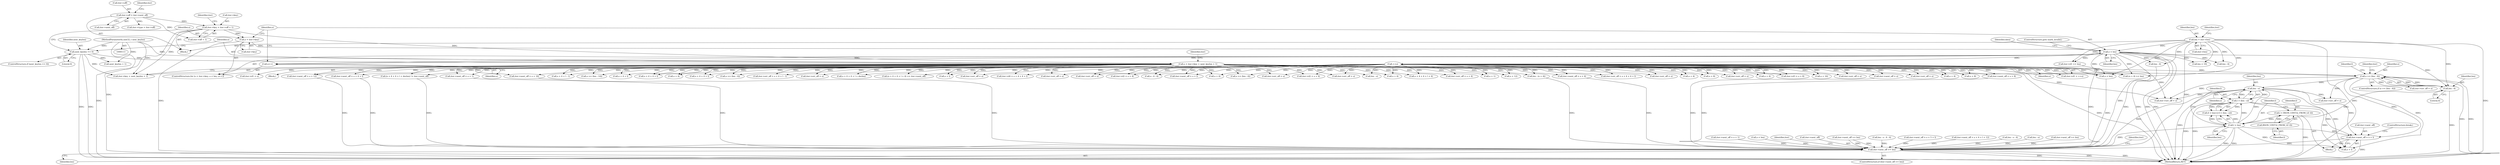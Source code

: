 digraph "0_mongo-c-driver_0d9a4d98bfdf4acd2c0138d4aaeb4e2e0934bd84@pointer" {
"1000563" [label="(Call,iter->next_off = o + l)"];
"1000553" [label="(Call,len - o)"];
"1000548" [label="(Call,l > len)"];
"1000542" [label="(Call,l = BSON_UINT32_FROM_LE (l))"];
"1000544" [label="(Call,BSON_UINT32_FROM_LE (l))"];
"1000520" [label="(Call,len - 4)"];
"1000150" [label="(Call,len = iter->len)"];
"1000209" [label="(Call,o < len)"];
"1000212" [label="(Call,o++)"];
"1000204" [label="(Call,o = iter->key)"];
"1000169" [label="(Call,iter->key = iter->off + 1)"];
"1000155" [label="(Call,iter->off = iter->next_off)"];
"1000518" [label="(Call,o >= (len - 4))"];
"1000225" [label="(Call,++o)"];
"1000230" [label="(Call,o = iter->key + next_keylen + 1)"];
"1000199" [label="(Call,next_keylen == 0)"];
"1000115" [label="(MethodParameterIn,uint32_t next_keylen)"];
"1000551" [label="(Call,l > (len - o))"];
"1001057" [label="(Call,iter->next_off >= len)"];
"1000554" [label="(Identifier,len)"];
"1000881" [label="(Call,iter->next_off = o + l)"];
"1000173" [label="(Call,iter->off + 1)"];
"1000213" [label="(Identifier,o)"];
"1000169" [label="(Call,iter->key = iter->off + 1)"];
"1000159" [label="(Call,iter->next_off)"];
"1000532" [label="(Identifier,l)"];
"1000716" [label="(Call,o >= (len - 4))"];
"1001065" [label="(Identifier,iter)"];
"1001026" [label="(Call,iter->next_off = o + 16)"];
"1000834" [label="(Call,iter->d2 = o + 4)"];
"1000150" [label="(Call,len = iter->len)"];
"1000156" [label="(Call,iter->off)"];
"1000704" [label="(Call,iter->next_off = o + 1)"];
"1001050" [label="(Call,iter->err_off = o)"];
"1000162" [label="(Call,iter->type = iter->off)"];
"1000819" [label="(Call,len < 19)"];
"1000871" [label="(Call,len - o)"];
"1000206" [label="(Call,iter->key)"];
"1000319" [label="(Call,o + 4)"];
"1000230" [label="(Call,o = iter->key + next_keylen + 1)"];
"1000212" [label="(Call,o++)"];
"1000940" [label="(Call,o + 4 + 4 + l + 4)"];
"1000557" [label="(Call,iter->err_off = o)"];
"1000157" [label="(Identifier,iter)"];
"1000547" [label="(Call,(l > len) || (l > (len - o)))"];
"1000953" [label="(Call,iter->err_off = o + 4)"];
"1000626" [label="(Call,o + 1)"];
"1000563" [label="(Call,iter->next_off = o + l)"];
"1000576" [label="(Call,o + 12)"];
"1000211" [label="(Identifier,len)"];
"1000317" [label="(Call,len - (o + 4))"];
"1001017" [label="(Call,iter->next_off = o + 4)"];
"1000555" [label="(Identifier,o)"];
"1001003" [label="(Call,iter->err_off = o + 4 + 4 + l)"];
"1000199" [label="(Call,next_keylen == 0)"];
"1000676" [label="(Call,o < len)"];
"1000548" [label="(Call,l > len)"];
"1000323" [label="(Call,iter->err_off = o)"];
"1000280" [label="(Call,o + 4)"];
"1000517" [label="(ControlStructure,if (o >= (len - 4)))"];
"1000226" [label="(Identifier,o)"];
"1000845" [label="(Call,o + 8)"];
"1000590" [label="(Call,iter->err_off = o)"];
"1000957" [label="(Call,o + 4)"];
"1000841" [label="(Call,iter->d3 = o + 8)"];
"1001030" [label="(Call,o + 16)"];
"1000221" [label="(Call,iter->d1 = ++o)"];
"1000564" [label="(Call,iter->next_off)"];
"1000285" [label="(Call,iter->err_off = o)"];
"1000210" [label="(Identifier,o)"];
"1000570" [label="(ControlStructure,break;)"];
"1000231" [label="(Identifier,o)"];
"1000524" [label="(Call,iter->err_off = o)"];
"1001071" [label="(Identifier,iter)"];
"1001058" [label="(Call,iter->next_off)"];
"1000520" [label="(Call,len - 4)"];
"1001038" [label="(Call,iter->next_off = o)"];
"1000265" [label="(Call,iter->next_off = o + 8)"];
"1000229" [label="(Block,)"];
"1000225" [label="(Call,++o)"];
"1000119" [label="(Block,)"];
"1000241" [label="(Identifier,iter)"];
"1000350" [label="(Call,iter->err_off = o)"];
"1000236" [label="(Call,next_keylen + 1)"];
"1000295" [label="(Call,o + 4)"];
"1000344" [label="(Call,iter->next_off >= len)"];
"1000232" [label="(Call,iter->key + next_keylen + 1)"];
"1000522" [label="(Literal,4)"];
"1001057" [label="(Call,iter->next_off >= len)"];
"1000269" [label="(Call,o + 8)"];
"1000151" [label="(Identifier,len)"];
"1000926" [label="(Call,o - 4 - 4)"];
"1000838" [label="(Call,o + 4)"];
"1000201" [label="(Literal,0)"];
"1000932" [label="(Call,iter->err_off = o)"];
"1001061" [label="(Identifier,len)"];
"1000376" [label="(Call,o + 4 + l - 1)"];
"1000822" [label="(Call,o >= (len - 14))"];
"1000333" [label="(Call,o + 4 + l)"];
"1000544" [label="(Call,BSON_UINT32_FROM_LE (l))"];
"1000392" [label="(Call,len - 4)"];
"1000924" [label="(Call,len - o - 4 - 4)"];
"1000521" [label="(Identifier,len)"];
"1000209" [label="(Call,o < len)"];
"1001007" [label="(Call,o + 4 + 4 + l)"];
"1000543" [label="(Identifier,l)"];
"1001021" [label="(Call,o + 4)"];
"1000965" [label="(Call,o + 4 + 4 + l)"];
"1000390" [label="(Call,o >= (len - 4))"];
"1000372" [label="(Call,iter->err_off = o + 4 + l - 1)"];
"1001094" [label="(MethodReturn,RET)"];
"1000170" [label="(Call,iter->key)"];
"1000526" [label="(Identifier,iter)"];
"1000550" [label="(Identifier,len)"];
"1000503" [label="(Call,iter->next_off = o + 5 + l)"];
"1000164" [label="(Identifier,iter)"];
"1000180" [label="(Identifier,iter)"];
"1000801" [label="(Call,iter->next_off = o + 4 + l + 12)"];
"1000758" [label="(Call,len - o - 4)"];
"1000205" [label="(Identifier,o)"];
"1001056" [label="(ControlStructure,if (iter->next_off >= len))"];
"1000875" [label="(Call,iter->err_off = o)"];
"1000204" [label="(Call,o = iter->key)"];
"1000990" [label="(Call,o + 4 + 4 + l + doclen)"];
"1000551" [label="(Call,l > (len - o))"];
"1000939" [label="(Call,(o + 4 + 4 + l + 4) >= iter->next_off)"];
"1000572" [label="(Call,iter->next_off = o + 12)"];
"1000718" [label="(Call,len - 4)"];
"1000203" [label="(ControlStructure,for (o = iter->key; o < len; o++))"];
"1000155" [label="(Call,iter->off = iter->next_off)"];
"1000641" [label="(Call,o < len)"];
"1000152" [label="(Call,iter->len)"];
"1000198" [label="(ControlStructure,if (next_keylen == 0))"];
"1000885" [label="(Call,o + l)"];
"1000552" [label="(Identifier,l)"];
"1000115" [label="(MethodParameterIn,uint32_t next_keylen)"];
"1000239" [label="(Call,iter->d1 = o)"];
"1000584" [label="(Call,iter->d1 >= len)"];
"1000279" [label="(Call,(o + 4) >= len)"];
"1000329" [label="(Call,iter->next_off = o + 4 + l)"];
"1000616" [label="(Call,iter->err_off = o)"];
"1000549" [label="(Identifier,l)"];
"1000961" [label="(Call,iter->d4 = o + 4 + 4 + l)"];
"1000989" [label="(Call,(o + 4 + 4 + l + doclen) != iter->next_off)"];
"1001063" [label="(Call,iter->err_off = o)"];
"1000828" [label="(Call,iter->err_off = o)"];
"1000200" [label="(Identifier,next_keylen)"];
"1000218" [label="(Identifier,data)"];
"1000545" [label="(Identifier,l)"];
"1000435" [label="(Call,len - o)"];
"1000519" [label="(Identifier,o)"];
"1000518" [label="(Call,o >= (len - 4))"];
"1000889" [label="(Call,iter->next_off >= len)"];
"1000553" [label="(Call,len - o)"];
"1000542" [label="(Call,l = BSON_UINT32_FROM_LE (l))"];
"1000895" [label="(Call,iter->err_off = o)"];
"1000291" [label="(Call,iter->d2 = o + 4)"];
"1000515" [label="(Block,)"];
"1000622" [label="(Call,iter->next_off = o + 1)"];
"1000245" [label="(ControlStructure,goto mark_invalid;)"];
"1000567" [label="(Call,o + l)"];
"1000563" -> "1000515"  [label="AST: "];
"1000563" -> "1000567"  [label="CFG: "];
"1000564" -> "1000563"  [label="AST: "];
"1000567" -> "1000563"  [label="AST: "];
"1000570" -> "1000563"  [label="CFG: "];
"1000563" -> "1001094"  [label="DDG: "];
"1000553" -> "1000563"  [label="DDG: "];
"1000518" -> "1000563"  [label="DDG: "];
"1000548" -> "1000563"  [label="DDG: "];
"1000551" -> "1000563"  [label="DDG: "];
"1000563" -> "1001057"  [label="DDG: "];
"1000553" -> "1000551"  [label="AST: "];
"1000553" -> "1000555"  [label="CFG: "];
"1000554" -> "1000553"  [label="AST: "];
"1000555" -> "1000553"  [label="AST: "];
"1000551" -> "1000553"  [label="CFG: "];
"1000553" -> "1001094"  [label="DDG: "];
"1000553" -> "1000551"  [label="DDG: "];
"1000553" -> "1000551"  [label="DDG: "];
"1000548" -> "1000553"  [label="DDG: "];
"1000518" -> "1000553"  [label="DDG: "];
"1000553" -> "1000557"  [label="DDG: "];
"1000553" -> "1000567"  [label="DDG: "];
"1000553" -> "1001057"  [label="DDG: "];
"1000553" -> "1001063"  [label="DDG: "];
"1000548" -> "1000547"  [label="AST: "];
"1000548" -> "1000550"  [label="CFG: "];
"1000549" -> "1000548"  [label="AST: "];
"1000550" -> "1000548"  [label="AST: "];
"1000552" -> "1000548"  [label="CFG: "];
"1000547" -> "1000548"  [label="CFG: "];
"1000548" -> "1001094"  [label="DDG: "];
"1000548" -> "1001094"  [label="DDG: "];
"1000548" -> "1000547"  [label="DDG: "];
"1000548" -> "1000547"  [label="DDG: "];
"1000542" -> "1000548"  [label="DDG: "];
"1000520" -> "1000548"  [label="DDG: "];
"1000548" -> "1000551"  [label="DDG: "];
"1000548" -> "1000567"  [label="DDG: "];
"1000548" -> "1001057"  [label="DDG: "];
"1000542" -> "1000515"  [label="AST: "];
"1000542" -> "1000544"  [label="CFG: "];
"1000543" -> "1000542"  [label="AST: "];
"1000544" -> "1000542"  [label="AST: "];
"1000549" -> "1000542"  [label="CFG: "];
"1000542" -> "1001094"  [label="DDG: "];
"1000544" -> "1000542"  [label="DDG: "];
"1000544" -> "1000545"  [label="CFG: "];
"1000545" -> "1000544"  [label="AST: "];
"1000520" -> "1000518"  [label="AST: "];
"1000520" -> "1000522"  [label="CFG: "];
"1000521" -> "1000520"  [label="AST: "];
"1000522" -> "1000520"  [label="AST: "];
"1000518" -> "1000520"  [label="CFG: "];
"1000520" -> "1001094"  [label="DDG: "];
"1000520" -> "1000518"  [label="DDG: "];
"1000520" -> "1000518"  [label="DDG: "];
"1000150" -> "1000520"  [label="DDG: "];
"1000209" -> "1000520"  [label="DDG: "];
"1000150" -> "1000119"  [label="AST: "];
"1000150" -> "1000152"  [label="CFG: "];
"1000151" -> "1000150"  [label="AST: "];
"1000152" -> "1000150"  [label="AST: "];
"1000157" -> "1000150"  [label="CFG: "];
"1000150" -> "1001094"  [label="DDG: "];
"1000150" -> "1001094"  [label="DDG: "];
"1000150" -> "1000209"  [label="DDG: "];
"1000150" -> "1000279"  [label="DDG: "];
"1000150" -> "1000392"  [label="DDG: "];
"1000150" -> "1000584"  [label="DDG: "];
"1000150" -> "1000641"  [label="DDG: "];
"1000150" -> "1000718"  [label="DDG: "];
"1000150" -> "1000819"  [label="DDG: "];
"1000150" -> "1001057"  [label="DDG: "];
"1000209" -> "1000203"  [label="AST: "];
"1000209" -> "1000211"  [label="CFG: "];
"1000210" -> "1000209"  [label="AST: "];
"1000211" -> "1000209"  [label="AST: "];
"1000218" -> "1000209"  [label="CFG: "];
"1000245" -> "1000209"  [label="CFG: "];
"1000209" -> "1001094"  [label="DDG: "];
"1000209" -> "1001094"  [label="DDG: "];
"1000209" -> "1001094"  [label="DDG: "];
"1000212" -> "1000209"  [label="DDG: "];
"1000204" -> "1000209"  [label="DDG: "];
"1000209" -> "1000212"  [label="DDG: "];
"1000209" -> "1000225"  [label="DDG: "];
"1000209" -> "1000279"  [label="DDG: "];
"1000209" -> "1000392"  [label="DDG: "];
"1000209" -> "1000584"  [label="DDG: "];
"1000209" -> "1000641"  [label="DDG: "];
"1000209" -> "1000718"  [label="DDG: "];
"1000209" -> "1000819"  [label="DDG: "];
"1000209" -> "1001057"  [label="DDG: "];
"1000212" -> "1000203"  [label="AST: "];
"1000212" -> "1000213"  [label="CFG: "];
"1000213" -> "1000212"  [label="AST: "];
"1000210" -> "1000212"  [label="CFG: "];
"1000204" -> "1000203"  [label="AST: "];
"1000204" -> "1000206"  [label="CFG: "];
"1000205" -> "1000204"  [label="AST: "];
"1000206" -> "1000204"  [label="AST: "];
"1000210" -> "1000204"  [label="CFG: "];
"1000204" -> "1001094"  [label="DDG: "];
"1000169" -> "1000204"  [label="DDG: "];
"1000169" -> "1000119"  [label="AST: "];
"1000169" -> "1000173"  [label="CFG: "];
"1000170" -> "1000169"  [label="AST: "];
"1000173" -> "1000169"  [label="AST: "];
"1000180" -> "1000169"  [label="CFG: "];
"1000169" -> "1001094"  [label="DDG: "];
"1000155" -> "1000169"  [label="DDG: "];
"1000169" -> "1000230"  [label="DDG: "];
"1000169" -> "1000232"  [label="DDG: "];
"1000155" -> "1000119"  [label="AST: "];
"1000155" -> "1000159"  [label="CFG: "];
"1000156" -> "1000155"  [label="AST: "];
"1000159" -> "1000155"  [label="AST: "];
"1000164" -> "1000155"  [label="CFG: "];
"1000155" -> "1000162"  [label="DDG: "];
"1000155" -> "1000173"  [label="DDG: "];
"1000518" -> "1000517"  [label="AST: "];
"1000519" -> "1000518"  [label="AST: "];
"1000526" -> "1000518"  [label="CFG: "];
"1000532" -> "1000518"  [label="CFG: "];
"1000518" -> "1001094"  [label="DDG: "];
"1000518" -> "1001094"  [label="DDG: "];
"1000225" -> "1000518"  [label="DDG: "];
"1000230" -> "1000518"  [label="DDG: "];
"1000518" -> "1000524"  [label="DDG: "];
"1000518" -> "1000557"  [label="DDG: "];
"1000518" -> "1000567"  [label="DDG: "];
"1000518" -> "1001063"  [label="DDG: "];
"1000225" -> "1000221"  [label="AST: "];
"1000225" -> "1000226"  [label="CFG: "];
"1000226" -> "1000225"  [label="AST: "];
"1000221" -> "1000225"  [label="CFG: "];
"1000225" -> "1000221"  [label="DDG: "];
"1000225" -> "1000265"  [label="DDG: "];
"1000225" -> "1000269"  [label="DDG: "];
"1000225" -> "1000279"  [label="DDG: "];
"1000225" -> "1000280"  [label="DDG: "];
"1000225" -> "1000285"  [label="DDG: "];
"1000225" -> "1000291"  [label="DDG: "];
"1000225" -> "1000295"  [label="DDG: "];
"1000225" -> "1000317"  [label="DDG: "];
"1000225" -> "1000319"  [label="DDG: "];
"1000225" -> "1000323"  [label="DDG: "];
"1000225" -> "1000329"  [label="DDG: "];
"1000225" -> "1000333"  [label="DDG: "];
"1000225" -> "1000350"  [label="DDG: "];
"1000225" -> "1000372"  [label="DDG: "];
"1000225" -> "1000376"  [label="DDG: "];
"1000225" -> "1000390"  [label="DDG: "];
"1000225" -> "1000572"  [label="DDG: "];
"1000225" -> "1000576"  [label="DDG: "];
"1000225" -> "1000590"  [label="DDG: "];
"1000225" -> "1000616"  [label="DDG: "];
"1000225" -> "1000622"  [label="DDG: "];
"1000225" -> "1000626"  [label="DDG: "];
"1000225" -> "1000641"  [label="DDG: "];
"1000225" -> "1000716"  [label="DDG: "];
"1000225" -> "1000822"  [label="DDG: "];
"1000225" -> "1000828"  [label="DDG: "];
"1000225" -> "1000834"  [label="DDG: "];
"1000225" -> "1000838"  [label="DDG: "];
"1000225" -> "1000841"  [label="DDG: "];
"1000225" -> "1000845"  [label="DDG: "];
"1000225" -> "1000871"  [label="DDG: "];
"1000225" -> "1000875"  [label="DDG: "];
"1000225" -> "1000881"  [label="DDG: "];
"1000225" -> "1000885"  [label="DDG: "];
"1000225" -> "1000895"  [label="DDG: "];
"1000225" -> "1000926"  [label="DDG: "];
"1000225" -> "1000932"  [label="DDG: "];
"1000225" -> "1000939"  [label="DDG: "];
"1000225" -> "1000940"  [label="DDG: "];
"1000225" -> "1000953"  [label="DDG: "];
"1000225" -> "1000957"  [label="DDG: "];
"1000225" -> "1000961"  [label="DDG: "];
"1000225" -> "1000965"  [label="DDG: "];
"1000225" -> "1000989"  [label="DDG: "];
"1000225" -> "1000990"  [label="DDG: "];
"1000225" -> "1001003"  [label="DDG: "];
"1000225" -> "1001007"  [label="DDG: "];
"1000225" -> "1001017"  [label="DDG: "];
"1000225" -> "1001021"  [label="DDG: "];
"1000225" -> "1001026"  [label="DDG: "];
"1000225" -> "1001030"  [label="DDG: "];
"1000225" -> "1001038"  [label="DDG: "];
"1000225" -> "1001050"  [label="DDG: "];
"1000225" -> "1001063"  [label="DDG: "];
"1000230" -> "1000229"  [label="AST: "];
"1000230" -> "1000232"  [label="CFG: "];
"1000231" -> "1000230"  [label="AST: "];
"1000232" -> "1000230"  [label="AST: "];
"1000241" -> "1000230"  [label="CFG: "];
"1000230" -> "1001094"  [label="DDG: "];
"1000199" -> "1000230"  [label="DDG: "];
"1000115" -> "1000230"  [label="DDG: "];
"1000230" -> "1000239"  [label="DDG: "];
"1000230" -> "1000265"  [label="DDG: "];
"1000230" -> "1000269"  [label="DDG: "];
"1000230" -> "1000279"  [label="DDG: "];
"1000230" -> "1000280"  [label="DDG: "];
"1000230" -> "1000285"  [label="DDG: "];
"1000230" -> "1000291"  [label="DDG: "];
"1000230" -> "1000295"  [label="DDG: "];
"1000230" -> "1000317"  [label="DDG: "];
"1000230" -> "1000319"  [label="DDG: "];
"1000230" -> "1000323"  [label="DDG: "];
"1000230" -> "1000329"  [label="DDG: "];
"1000230" -> "1000333"  [label="DDG: "];
"1000230" -> "1000350"  [label="DDG: "];
"1000230" -> "1000372"  [label="DDG: "];
"1000230" -> "1000376"  [label="DDG: "];
"1000230" -> "1000390"  [label="DDG: "];
"1000230" -> "1000572"  [label="DDG: "];
"1000230" -> "1000576"  [label="DDG: "];
"1000230" -> "1000590"  [label="DDG: "];
"1000230" -> "1000616"  [label="DDG: "];
"1000230" -> "1000622"  [label="DDG: "];
"1000230" -> "1000626"  [label="DDG: "];
"1000230" -> "1000641"  [label="DDG: "];
"1000230" -> "1000716"  [label="DDG: "];
"1000230" -> "1000822"  [label="DDG: "];
"1000230" -> "1000828"  [label="DDG: "];
"1000230" -> "1000834"  [label="DDG: "];
"1000230" -> "1000838"  [label="DDG: "];
"1000230" -> "1000841"  [label="DDG: "];
"1000230" -> "1000845"  [label="DDG: "];
"1000230" -> "1000871"  [label="DDG: "];
"1000230" -> "1000875"  [label="DDG: "];
"1000230" -> "1000881"  [label="DDG: "];
"1000230" -> "1000885"  [label="DDG: "];
"1000230" -> "1000895"  [label="DDG: "];
"1000230" -> "1000926"  [label="DDG: "];
"1000230" -> "1000932"  [label="DDG: "];
"1000230" -> "1000939"  [label="DDG: "];
"1000230" -> "1000940"  [label="DDG: "];
"1000230" -> "1000953"  [label="DDG: "];
"1000230" -> "1000957"  [label="DDG: "];
"1000230" -> "1000961"  [label="DDG: "];
"1000230" -> "1000965"  [label="DDG: "];
"1000230" -> "1000989"  [label="DDG: "];
"1000230" -> "1000990"  [label="DDG: "];
"1000230" -> "1001003"  [label="DDG: "];
"1000230" -> "1001007"  [label="DDG: "];
"1000230" -> "1001017"  [label="DDG: "];
"1000230" -> "1001021"  [label="DDG: "];
"1000230" -> "1001026"  [label="DDG: "];
"1000230" -> "1001030"  [label="DDG: "];
"1000230" -> "1001038"  [label="DDG: "];
"1000230" -> "1001050"  [label="DDG: "];
"1000230" -> "1001063"  [label="DDG: "];
"1000199" -> "1000198"  [label="AST: "];
"1000199" -> "1000201"  [label="CFG: "];
"1000200" -> "1000199"  [label="AST: "];
"1000201" -> "1000199"  [label="AST: "];
"1000205" -> "1000199"  [label="CFG: "];
"1000231" -> "1000199"  [label="CFG: "];
"1000199" -> "1001094"  [label="DDG: "];
"1000199" -> "1001094"  [label="DDG: "];
"1000115" -> "1000199"  [label="DDG: "];
"1000199" -> "1000232"  [label="DDG: "];
"1000199" -> "1000236"  [label="DDG: "];
"1000115" -> "1000113"  [label="AST: "];
"1000115" -> "1001094"  [label="DDG: "];
"1000115" -> "1000232"  [label="DDG: "];
"1000115" -> "1000236"  [label="DDG: "];
"1000551" -> "1000547"  [label="AST: "];
"1000552" -> "1000551"  [label="AST: "];
"1000547" -> "1000551"  [label="CFG: "];
"1000551" -> "1001094"  [label="DDG: "];
"1000551" -> "1001094"  [label="DDG: "];
"1000551" -> "1000547"  [label="DDG: "];
"1000551" -> "1000547"  [label="DDG: "];
"1000551" -> "1000567"  [label="DDG: "];
"1001057" -> "1001056"  [label="AST: "];
"1001057" -> "1001061"  [label="CFG: "];
"1001058" -> "1001057"  [label="AST: "];
"1001061" -> "1001057"  [label="AST: "];
"1001065" -> "1001057"  [label="CFG: "];
"1001071" -> "1001057"  [label="CFG: "];
"1001057" -> "1001094"  [label="DDG: "];
"1001057" -> "1001094"  [label="DDG: "];
"1001057" -> "1001094"  [label="DDG: "];
"1000622" -> "1001057"  [label="DDG: "];
"1001026" -> "1001057"  [label="DDG: "];
"1000989" -> "1001057"  [label="DDG: "];
"1000801" -> "1001057"  [label="DDG: "];
"1001017" -> "1001057"  [label="DDG: "];
"1000329" -> "1001057"  [label="DDG: "];
"1000503" -> "1001057"  [label="DDG: "];
"1001038" -> "1001057"  [label="DDG: "];
"1000704" -> "1001057"  [label="DDG: "];
"1000265" -> "1001057"  [label="DDG: "];
"1000572" -> "1001057"  [label="DDG: "];
"1000344" -> "1001057"  [label="DDG: "];
"1000344" -> "1001057"  [label="DDG: "];
"1000676" -> "1001057"  [label="DDG: "];
"1000435" -> "1001057"  [label="DDG: "];
"1000889" -> "1001057"  [label="DDG: "];
"1000317" -> "1001057"  [label="DDG: "];
"1000924" -> "1001057"  [label="DDG: "];
"1000584" -> "1001057"  [label="DDG: "];
"1000758" -> "1001057"  [label="DDG: "];
"1000718" -> "1001057"  [label="DDG: "];
"1000641" -> "1001057"  [label="DDG: "];
}
